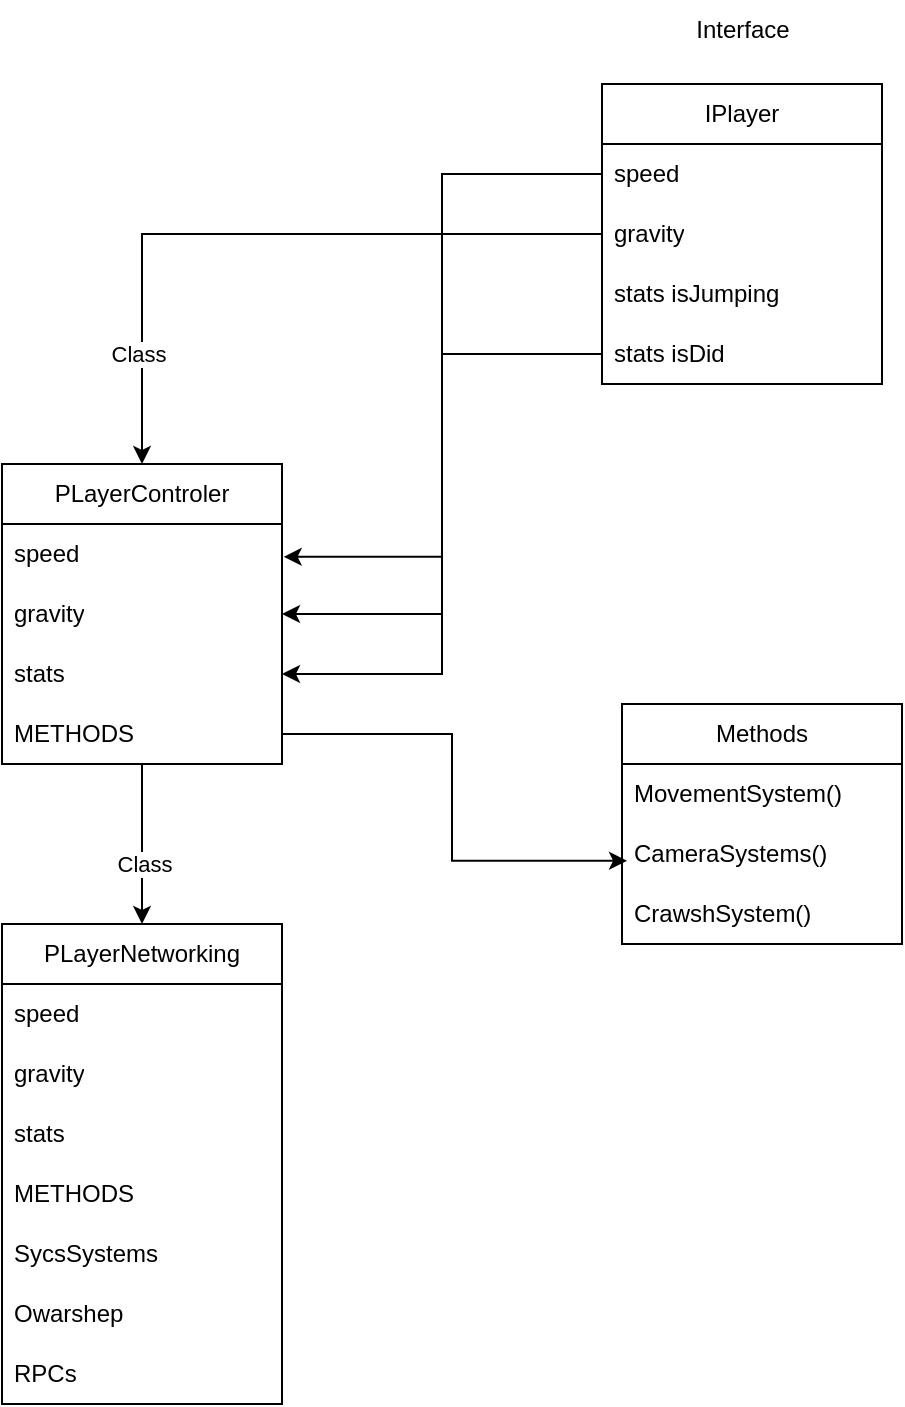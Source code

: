 <mxfile version="28.1.1">
  <diagram name="Page-1" id="3hld5aXfvTcDF4ot01zn">
    <mxGraphModel dx="1580" dy="2013" grid="1" gridSize="10" guides="1" tooltips="1" connect="1" arrows="1" fold="1" page="1" pageScale="1" pageWidth="850" pageHeight="1100" math="0" shadow="0">
      <root>
        <mxCell id="0" />
        <mxCell id="1" parent="0" />
        <mxCell id="3ce41gYor85Dmyr0Z2-g-2" value="IPlayer" style="swimlane;fontStyle=0;childLayout=stackLayout;horizontal=1;startSize=30;horizontalStack=0;resizeParent=1;resizeParentMax=0;resizeLast=0;collapsible=1;marginBottom=0;whiteSpace=wrap;html=1;" vertex="1" parent="1">
          <mxGeometry x="350" y="-180" width="140" height="150" as="geometry" />
        </mxCell>
        <mxCell id="3ce41gYor85Dmyr0Z2-g-3" value="speed" style="text;strokeColor=none;fillColor=none;align=left;verticalAlign=middle;spacingLeft=4;spacingRight=4;overflow=hidden;points=[[0,0.5],[1,0.5]];portConstraint=eastwest;rotatable=0;whiteSpace=wrap;html=1;" vertex="1" parent="3ce41gYor85Dmyr0Z2-g-2">
          <mxGeometry y="30" width="140" height="30" as="geometry" />
        </mxCell>
        <mxCell id="3ce41gYor85Dmyr0Z2-g-4" value="gravity" style="text;strokeColor=none;fillColor=none;align=left;verticalAlign=middle;spacingLeft=4;spacingRight=4;overflow=hidden;points=[[0,0.5],[1,0.5]];portConstraint=eastwest;rotatable=0;whiteSpace=wrap;html=1;" vertex="1" parent="3ce41gYor85Dmyr0Z2-g-2">
          <mxGeometry y="60" width="140" height="30" as="geometry" />
        </mxCell>
        <mxCell id="3ce41gYor85Dmyr0Z2-g-5" value="stats isJumping" style="text;strokeColor=none;fillColor=none;align=left;verticalAlign=middle;spacingLeft=4;spacingRight=4;overflow=hidden;points=[[0,0.5],[1,0.5]];portConstraint=eastwest;rotatable=0;whiteSpace=wrap;html=1;" vertex="1" parent="3ce41gYor85Dmyr0Z2-g-2">
          <mxGeometry y="90" width="140" height="30" as="geometry" />
        </mxCell>
        <mxCell id="3ce41gYor85Dmyr0Z2-g-7" value="stats isDid" style="text;strokeColor=none;fillColor=none;align=left;verticalAlign=middle;spacingLeft=4;spacingRight=4;overflow=hidden;points=[[0,0.5],[1,0.5]];portConstraint=eastwest;rotatable=0;whiteSpace=wrap;html=1;" vertex="1" parent="3ce41gYor85Dmyr0Z2-g-2">
          <mxGeometry y="120" width="140" height="30" as="geometry" />
        </mxCell>
        <mxCell id="3ce41gYor85Dmyr0Z2-g-6" value="Interface" style="text;html=1;align=center;verticalAlign=middle;resizable=0;points=[];autosize=1;strokeColor=none;fillColor=none;" vertex="1" parent="1">
          <mxGeometry x="385" y="-222" width="70" height="30" as="geometry" />
        </mxCell>
        <mxCell id="3ce41gYor85Dmyr0Z2-g-40" value="" style="edgeStyle=orthogonalEdgeStyle;rounded=0;orthogonalLoop=1;jettySize=auto;html=1;" edge="1" parent="1" source="3ce41gYor85Dmyr0Z2-g-9" target="3ce41gYor85Dmyr0Z2-g-35">
          <mxGeometry relative="1" as="geometry" />
        </mxCell>
        <mxCell id="3ce41gYor85Dmyr0Z2-g-41" value="Class" style="edgeLabel;html=1;align=center;verticalAlign=middle;resizable=0;points=[];" vertex="1" connectable="0" parent="3ce41gYor85Dmyr0Z2-g-40">
          <mxGeometry x="0.245" y="1" relative="1" as="geometry">
            <mxPoint as="offset" />
          </mxGeometry>
        </mxCell>
        <mxCell id="3ce41gYor85Dmyr0Z2-g-9" value="PLayerControler" style="swimlane;fontStyle=0;childLayout=stackLayout;horizontal=1;startSize=30;horizontalStack=0;resizeParent=1;resizeParentMax=0;resizeLast=0;collapsible=1;marginBottom=0;whiteSpace=wrap;html=1;" vertex="1" parent="1">
          <mxGeometry x="50" y="10" width="140" height="150" as="geometry" />
        </mxCell>
        <mxCell id="3ce41gYor85Dmyr0Z2-g-10" value="speed" style="text;strokeColor=none;fillColor=none;align=left;verticalAlign=middle;spacingLeft=4;spacingRight=4;overflow=hidden;points=[[0,0.5],[1,0.5]];portConstraint=eastwest;rotatable=0;whiteSpace=wrap;html=1;" vertex="1" parent="3ce41gYor85Dmyr0Z2-g-9">
          <mxGeometry y="30" width="140" height="30" as="geometry" />
        </mxCell>
        <mxCell id="3ce41gYor85Dmyr0Z2-g-11" value="gravity" style="text;strokeColor=none;fillColor=none;align=left;verticalAlign=middle;spacingLeft=4;spacingRight=4;overflow=hidden;points=[[0,0.5],[1,0.5]];portConstraint=eastwest;rotatable=0;whiteSpace=wrap;html=1;" vertex="1" parent="3ce41gYor85Dmyr0Z2-g-9">
          <mxGeometry y="60" width="140" height="30" as="geometry" />
        </mxCell>
        <mxCell id="3ce41gYor85Dmyr0Z2-g-12" value="stats" style="text;strokeColor=none;fillColor=none;align=left;verticalAlign=middle;spacingLeft=4;spacingRight=4;overflow=hidden;points=[[0,0.5],[1,0.5]];portConstraint=eastwest;rotatable=0;whiteSpace=wrap;html=1;" vertex="1" parent="3ce41gYor85Dmyr0Z2-g-9">
          <mxGeometry y="90" width="140" height="30" as="geometry" />
        </mxCell>
        <mxCell id="3ce41gYor85Dmyr0Z2-g-22" value="METHODS" style="text;strokeColor=none;fillColor=none;align=left;verticalAlign=middle;spacingLeft=4;spacingRight=4;overflow=hidden;points=[[0,0.5],[1,0.5]];portConstraint=eastwest;rotatable=0;whiteSpace=wrap;html=1;" vertex="1" parent="3ce41gYor85Dmyr0Z2-g-9">
          <mxGeometry y="120" width="140" height="30" as="geometry" />
        </mxCell>
        <mxCell id="3ce41gYor85Dmyr0Z2-g-14" style="edgeStyle=orthogonalEdgeStyle;rounded=0;orthogonalLoop=1;jettySize=auto;html=1;" edge="1" parent="1" source="3ce41gYor85Dmyr0Z2-g-2" target="3ce41gYor85Dmyr0Z2-g-9">
          <mxGeometry relative="1" as="geometry">
            <mxPoint x="200" as="targetPoint" />
          </mxGeometry>
        </mxCell>
        <mxCell id="3ce41gYor85Dmyr0Z2-g-15" value="Class" style="edgeLabel;html=1;align=center;verticalAlign=middle;resizable=0;points=[];" vertex="1" connectable="0" parent="3ce41gYor85Dmyr0Z2-g-14">
          <mxGeometry x="0.679" y="-2" relative="1" as="geometry">
            <mxPoint as="offset" />
          </mxGeometry>
        </mxCell>
        <mxCell id="3ce41gYor85Dmyr0Z2-g-16" style="edgeStyle=orthogonalEdgeStyle;rounded=0;orthogonalLoop=1;jettySize=auto;html=1;entryX=1.006;entryY=0.547;entryDx=0;entryDy=0;entryPerimeter=0;" edge="1" parent="1" source="3ce41gYor85Dmyr0Z2-g-3" target="3ce41gYor85Dmyr0Z2-g-10">
          <mxGeometry relative="1" as="geometry" />
        </mxCell>
        <mxCell id="3ce41gYor85Dmyr0Z2-g-17" style="edgeStyle=orthogonalEdgeStyle;rounded=0;orthogonalLoop=1;jettySize=auto;html=1;" edge="1" parent="1" source="3ce41gYor85Dmyr0Z2-g-4" target="3ce41gYor85Dmyr0Z2-g-11">
          <mxGeometry relative="1" as="geometry" />
        </mxCell>
        <mxCell id="3ce41gYor85Dmyr0Z2-g-18" style="edgeStyle=orthogonalEdgeStyle;rounded=0;orthogonalLoop=1;jettySize=auto;html=1;" edge="1" parent="1" source="3ce41gYor85Dmyr0Z2-g-7" target="3ce41gYor85Dmyr0Z2-g-12">
          <mxGeometry relative="1" as="geometry" />
        </mxCell>
        <mxCell id="3ce41gYor85Dmyr0Z2-g-25" value="Methods" style="swimlane;fontStyle=0;childLayout=stackLayout;horizontal=1;startSize=30;horizontalStack=0;resizeParent=1;resizeParentMax=0;resizeLast=0;collapsible=1;marginBottom=0;whiteSpace=wrap;html=1;" vertex="1" parent="1">
          <mxGeometry x="360" y="130" width="140" height="120" as="geometry" />
        </mxCell>
        <mxCell id="3ce41gYor85Dmyr0Z2-g-26" value="MovementSystem()" style="text;strokeColor=none;fillColor=none;align=left;verticalAlign=middle;spacingLeft=4;spacingRight=4;overflow=hidden;points=[[0,0.5],[1,0.5]];portConstraint=eastwest;rotatable=0;whiteSpace=wrap;html=1;" vertex="1" parent="3ce41gYor85Dmyr0Z2-g-25">
          <mxGeometry y="30" width="140" height="30" as="geometry" />
        </mxCell>
        <mxCell id="3ce41gYor85Dmyr0Z2-g-27" value="CameraSystems()" style="text;strokeColor=none;fillColor=none;align=left;verticalAlign=middle;spacingLeft=4;spacingRight=4;overflow=hidden;points=[[0,0.5],[1,0.5]];portConstraint=eastwest;rotatable=0;whiteSpace=wrap;html=1;" vertex="1" parent="3ce41gYor85Dmyr0Z2-g-25">
          <mxGeometry y="60" width="140" height="30" as="geometry" />
        </mxCell>
        <mxCell id="3ce41gYor85Dmyr0Z2-g-28" value="CrawshSystem()" style="text;strokeColor=none;fillColor=none;align=left;verticalAlign=middle;spacingLeft=4;spacingRight=4;overflow=hidden;points=[[0,0.5],[1,0.5]];portConstraint=eastwest;rotatable=0;whiteSpace=wrap;html=1;" vertex="1" parent="3ce41gYor85Dmyr0Z2-g-25">
          <mxGeometry y="90" width="140" height="30" as="geometry" />
        </mxCell>
        <mxCell id="3ce41gYor85Dmyr0Z2-g-35" value="PLayerNetworking" style="swimlane;fontStyle=0;childLayout=stackLayout;horizontal=1;startSize=30;horizontalStack=0;resizeParent=1;resizeParentMax=0;resizeLast=0;collapsible=1;marginBottom=0;whiteSpace=wrap;html=1;" vertex="1" parent="1">
          <mxGeometry x="50" y="240" width="140" height="240" as="geometry" />
        </mxCell>
        <mxCell id="3ce41gYor85Dmyr0Z2-g-36" value="speed" style="text;strokeColor=none;fillColor=none;align=left;verticalAlign=middle;spacingLeft=4;spacingRight=4;overflow=hidden;points=[[0,0.5],[1,0.5]];portConstraint=eastwest;rotatable=0;whiteSpace=wrap;html=1;" vertex="1" parent="3ce41gYor85Dmyr0Z2-g-35">
          <mxGeometry y="30" width="140" height="30" as="geometry" />
        </mxCell>
        <mxCell id="3ce41gYor85Dmyr0Z2-g-37" value="gravity" style="text;strokeColor=none;fillColor=none;align=left;verticalAlign=middle;spacingLeft=4;spacingRight=4;overflow=hidden;points=[[0,0.5],[1,0.5]];portConstraint=eastwest;rotatable=0;whiteSpace=wrap;html=1;" vertex="1" parent="3ce41gYor85Dmyr0Z2-g-35">
          <mxGeometry y="60" width="140" height="30" as="geometry" />
        </mxCell>
        <mxCell id="3ce41gYor85Dmyr0Z2-g-38" value="stats" style="text;strokeColor=none;fillColor=none;align=left;verticalAlign=middle;spacingLeft=4;spacingRight=4;overflow=hidden;points=[[0,0.5],[1,0.5]];portConstraint=eastwest;rotatable=0;whiteSpace=wrap;html=1;" vertex="1" parent="3ce41gYor85Dmyr0Z2-g-35">
          <mxGeometry y="90" width="140" height="30" as="geometry" />
        </mxCell>
        <mxCell id="3ce41gYor85Dmyr0Z2-g-39" value="METHODS" style="text;strokeColor=none;fillColor=none;align=left;verticalAlign=middle;spacingLeft=4;spacingRight=4;overflow=hidden;points=[[0,0.5],[1,0.5]];portConstraint=eastwest;rotatable=0;whiteSpace=wrap;html=1;" vertex="1" parent="3ce41gYor85Dmyr0Z2-g-35">
          <mxGeometry y="120" width="140" height="30" as="geometry" />
        </mxCell>
        <mxCell id="3ce41gYor85Dmyr0Z2-g-44" value="SycsSystems" style="text;strokeColor=none;fillColor=none;align=left;verticalAlign=middle;spacingLeft=4;spacingRight=4;overflow=hidden;points=[[0,0.5],[1,0.5]];portConstraint=eastwest;rotatable=0;whiteSpace=wrap;html=1;" vertex="1" parent="3ce41gYor85Dmyr0Z2-g-35">
          <mxGeometry y="150" width="140" height="30" as="geometry" />
        </mxCell>
        <mxCell id="3ce41gYor85Dmyr0Z2-g-45" value="Owarshep" style="text;strokeColor=none;fillColor=none;align=left;verticalAlign=middle;spacingLeft=4;spacingRight=4;overflow=hidden;points=[[0,0.5],[1,0.5]];portConstraint=eastwest;rotatable=0;whiteSpace=wrap;html=1;" vertex="1" parent="3ce41gYor85Dmyr0Z2-g-35">
          <mxGeometry y="180" width="140" height="30" as="geometry" />
        </mxCell>
        <mxCell id="3ce41gYor85Dmyr0Z2-g-46" value="RPCs" style="text;strokeColor=none;fillColor=none;align=left;verticalAlign=middle;spacingLeft=4;spacingRight=4;overflow=hidden;points=[[0,0.5],[1,0.5]];portConstraint=eastwest;rotatable=0;whiteSpace=wrap;html=1;" vertex="1" parent="3ce41gYor85Dmyr0Z2-g-35">
          <mxGeometry y="210" width="140" height="30" as="geometry" />
        </mxCell>
        <mxCell id="3ce41gYor85Dmyr0Z2-g-42" style="edgeStyle=orthogonalEdgeStyle;rounded=0;orthogonalLoop=1;jettySize=auto;html=1;entryX=0.018;entryY=0.613;entryDx=0;entryDy=0;entryPerimeter=0;" edge="1" parent="1" source="3ce41gYor85Dmyr0Z2-g-22" target="3ce41gYor85Dmyr0Z2-g-27">
          <mxGeometry relative="1" as="geometry" />
        </mxCell>
      </root>
    </mxGraphModel>
  </diagram>
</mxfile>
